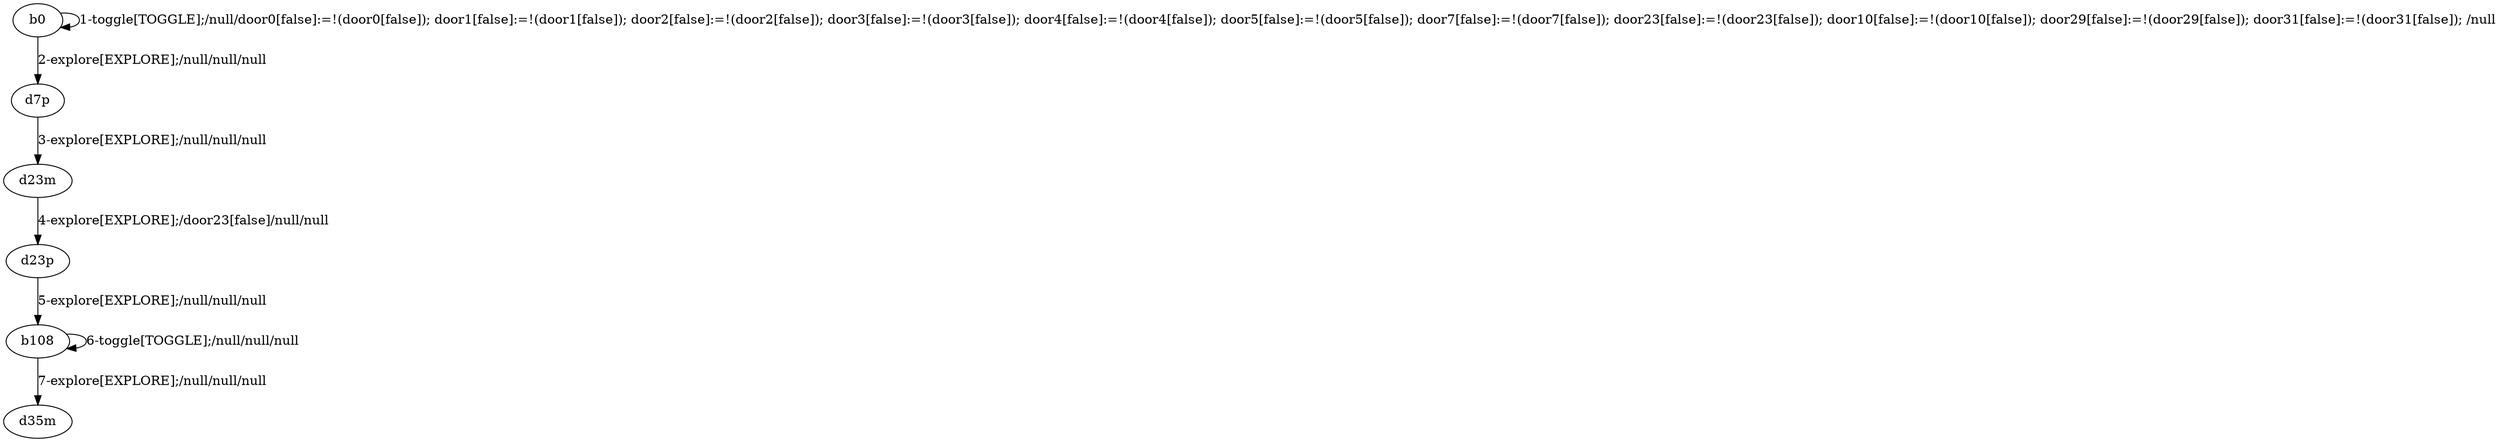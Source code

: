# Total number of goals covered by this test: 1
# b108 --> b108

digraph g {
"b0" -> "b0" [label = "1-toggle[TOGGLE];/null/door0[false]:=!(door0[false]); door1[false]:=!(door1[false]); door2[false]:=!(door2[false]); door3[false]:=!(door3[false]); door4[false]:=!(door4[false]); door5[false]:=!(door5[false]); door7[false]:=!(door7[false]); door23[false]:=!(door23[false]); door10[false]:=!(door10[false]); door29[false]:=!(door29[false]); door31[false]:=!(door31[false]); /null"];
"b0" -> "d7p" [label = "2-explore[EXPLORE];/null/null/null"];
"d7p" -> "d23m" [label = "3-explore[EXPLORE];/null/null/null"];
"d23m" -> "d23p" [label = "4-explore[EXPLORE];/door23[false]/null/null"];
"d23p" -> "b108" [label = "5-explore[EXPLORE];/null/null/null"];
"b108" -> "b108" [label = "6-toggle[TOGGLE];/null/null/null"];
"b108" -> "d35m" [label = "7-explore[EXPLORE];/null/null/null"];
}